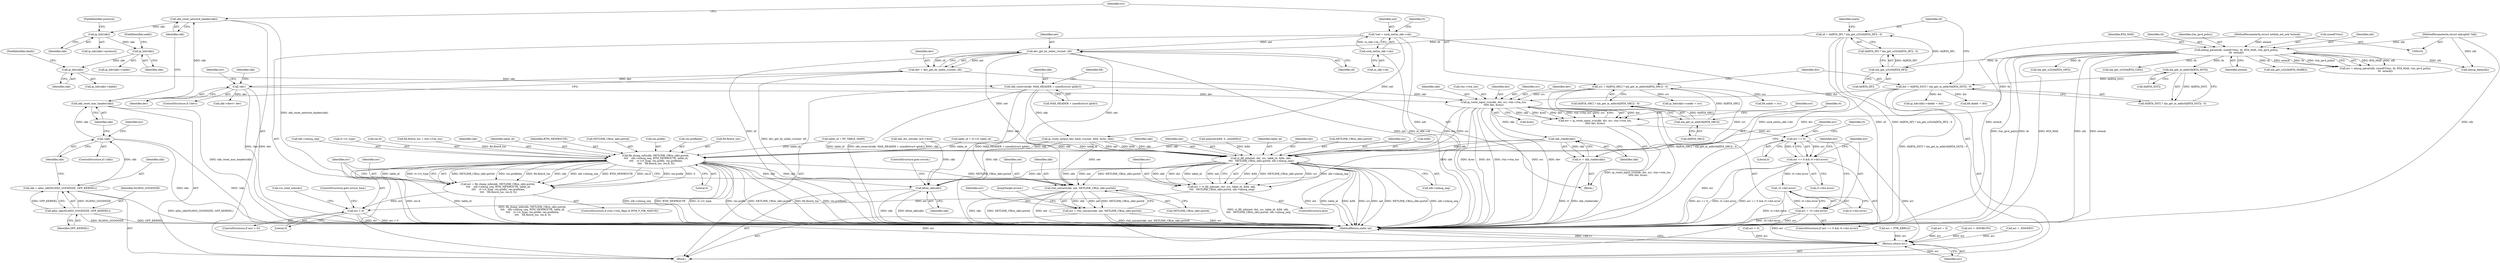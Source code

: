 digraph "0_linux_bc3aae2bbac46dd894c89db5d5e98f7f0ef9e205@pointer" {
"1000347" [label="(Call,ip_route_input_rcu(skb, dst, src, rtm->rtm_tos,\n\t\t\t\t\t dev, &res))"];
"1000258" [label="(Call,skb_reserve(skb, MAX_HEADER + sizeof(struct iphdr)))"];
"1000254" [label="(Call,ip_hdr(skb))"];
"1000248" [label="(Call,ip_hdr(skb))"];
"1000242" [label="(Call,ip_hdr(skb))"];
"1000175" [label="(Call,skb_reset_network_header(skb))"];
"1000173" [label="(Call,skb_reset_mac_header(skb))"];
"1000165" [label="(Call,!skb)"];
"1000159" [label="(Call,skb = alloc_skb(NLMSG_GOODSIZE, GFP_KERNEL))"];
"1000161" [label="(Call,alloc_skb(NLMSG_GOODSIZE, GFP_KERNEL))"];
"1000188" [label="(Call,dst = tb[RTA_DST] ? nla_get_in_addr(tb[RTA_DST]) : 0)"];
"1000194" [label="(Call,nla_get_in_addr(tb[RTA_DST]))"];
"1000141" [label="(Call,nlmsg_parse(nlh, sizeof(*rtm), tb, RTA_MAX, rtm_ipv4_policy,\n\t\t\t  extack))"];
"1000104" [label="(MethodParameterIn,struct nlmsghdr *nlh)"];
"1000105" [label="(MethodParameterIn,struct netlink_ext_ack *extack)"];
"1000177" [label="(Call,src = tb[RTA_SRC] ? nla_get_in_addr(tb[RTA_SRC]) : 0)"];
"1000183" [label="(Call,nla_get_in_addr(tb[RTA_SRC]))"];
"1000321" [label="(Call,!dev)"];
"1000315" [label="(Call,dev = dev_get_by_index_rcu(net, iif))"];
"1000317" [label="(Call,dev_get_by_index_rcu(net, iif))"];
"1000108" [label="(Call,*net = sock_net(in_skb->sk))"];
"1000110" [label="(Call,sock_net(in_skb->sk))"];
"1000199" [label="(Call,iif = tb[RTA_IIF] ? nla_get_u32(tb[RTA_IIF]) : 0)"];
"1000205" [label="(Call,nla_get_u32(tb[RTA_IIF]))"];
"1000345" [label="(Call,err = ip_route_input_rcu(skb, dst, src, rtm->rtm_tos,\n\t\t\t\t\t dev, &res))"];
"1000363" [label="(Call,err == 0)"];
"1000362" [label="(Call,err == 0 && rt->dst.error)"];
"1000373" [label="(Call,-rt->dst.error)"];
"1000371" [label="(Call,err = -rt->dst.error)"];
"1000501" [label="(Return,return err;)"];
"1000359" [label="(Call,skb_rtable(skb))"];
"1000357" [label="(Call,rt = skb_rtable(skb))"];
"1000440" [label="(Call,fib_dump_info(skb, NETLINK_CB(in_skb).portid,\n \t\t\t\t    nlh->nlmsg_seq, RTM_NEWROUTE, table_id,\n \t\t\t\t    rt->rt_type, res.prefix, res.prefixlen,\n \t\t\t\t    fl4.flowi4_tos, res.fi, 0))"];
"1000438" [label="(Call,err = fib_dump_info(skb, NETLINK_CB(in_skb).portid,\n \t\t\t\t    nlh->nlmsg_seq, RTM_NEWROUTE, table_id,\n \t\t\t\t    rt->rt_type, res.prefix, res.prefixlen,\n \t\t\t\t    fl4.flowi4_tos, res.fi, 0))"];
"1000486" [label="(Call,err < 0)"];
"1000493" [label="(Call,rtnl_unicast(skb, net, NETLINK_CB(in_skb).portid))"];
"1000491" [label="(Call,err = rtnl_unicast(skb, net, NETLINK_CB(in_skb).portid))"];
"1000505" [label="(Call,kfree_skb(skb))"];
"1000470" [label="(Call,rt_fill_info(net, dst, src, table_id, &fl4, skb,\n \t\t\t\t   NETLINK_CB(in_skb).portid, nlh->nlmsg_seq))"];
"1000468" [label="(Call,err = rt_fill_info(net, dst, src, table_id, &fl4, skb,\n \t\t\t\t   NETLINK_CB(in_skb).portid, nlh->nlmsg_seq))"];
"1000408" [label="(Identifier,err)"];
"1000200" [label="(Identifier,iif)"];
"1000242" [label="(Call,ip_hdr(skb))"];
"1000322" [label="(Identifier,dev)"];
"1000177" [label="(Call,src = tb[RTA_SRC] ? nla_get_in_addr(tb[RTA_SRC]) : 0)"];
"1000450" [label="(Identifier,table_id)"];
"1000362" [label="(Call,err == 0 && rt->dst.error)"];
"1000241" [label="(Call,ip_hdr(skb)->protocol)"];
"1000161" [label="(Call,alloc_skb(NLMSG_GOODSIZE, GFP_KERNEL))"];
"1000383" [label="(Call,ip_route_output_key_hash_rcu(net, &fl4, &res, skb))"];
"1000319" [label="(Identifier,iif)"];
"1000469" [label="(Identifier,err)"];
"1000331" [label="(Identifier,skb)"];
"1000243" [label="(Identifier,skb)"];
"1000507" [label="(ControlStructure,goto errout;)"];
"1000449" [label="(Identifier,RTM_NEWROUTE)"];
"1000439" [label="(Identifier,err)"];
"1000270" [label="(Call,fl4.daddr = dst)"];
"1000253" [label="(Call,ip_hdr(skb)->daddr)"];
"1000147" [label="(Identifier,RTA_MAX)"];
"1000318" [label="(Identifier,net)"];
"1000488" [label="(Literal,0)"];
"1000168" [label="(Call,err = -ENOBUFS)"];
"1000108" [label="(Call,*net = sock_net(in_skb->sk))"];
"1000247" [label="(Call,ip_hdr(skb)->saddr)"];
"1000360" [label="(Identifier,skb)"];
"1000157" [label="(Call,nlmsg_data(nlh))"];
"1000361" [label="(ControlStructure,if (err == 0 && rt->dst.error))"];
"1000451" [label="(Call,rt->rt_type)"];
"1000325" [label="(Identifier,err)"];
"1000473" [label="(Identifier,src)"];
"1000324" [label="(Call,err = -ENODEV)"];
"1000496" [label="(Call,NETLINK_CB(in_skb).portid)"];
"1000173" [label="(Call,skb_reset_mac_header(skb))"];
"1000493" [label="(Call,rtnl_unicast(skb, net, NETLINK_CB(in_skb).portid))"];
"1000475" [label="(Call,&fl4)"];
"1000442" [label="(Call,NETLINK_CB(in_skb).portid)"];
"1000195" [label="(Call,tb[RTA_DST])"];
"1000216" [label="(Call,nla_get_u32(tb[RTA_MARK]))"];
"1000365" [label="(Literal,0)"];
"1000477" [label="(Identifier,skb)"];
"1000109" [label="(Identifier,net)"];
"1000506" [label="(Identifier,skb)"];
"1000368" [label="(Identifier,rt)"];
"1000104" [label="(MethodParameterIn,struct nlmsghdr *nlh)"];
"1000494" [label="(Identifier,skb)"];
"1000438" [label="(Call,err = fib_dump_info(skb, NETLINK_CB(in_skb).portid,\n \t\t\t\t    nlh->nlmsg_seq, RTM_NEWROUTE, table_id,\n \t\t\t\t    rt->rt_type, res.prefix, res.prefixlen,\n \t\t\t\t    fl4.flowi4_tos, res.fi, 0))"];
"1000119" [label="(Identifier,rt)"];
"1000164" [label="(ControlStructure,if (!skb))"];
"1000246" [label="(Call,ip_hdr(skb)->saddr = src)"];
"1000255" [label="(Identifier,skb)"];
"1000249" [label="(Identifier,skb)"];
"1000201" [label="(Call,tb[RTA_IIF] ? nla_get_u32(tb[RTA_IIF]) : 0)"];
"1000492" [label="(Identifier,err)"];
"1000467" [label="(ControlStructure,else)"];
"1000489" [label="(ControlStructure,goto errout_free;)"];
"1000110" [label="(Call,sock_net(in_skb->sk))"];
"1000501" [label="(Return,return err;)"];
"1000350" [label="(Identifier,src)"];
"1000244" [label="(FieldIdentifier,protocol)"];
"1000373" [label="(Call,-rt->dst.error)"];
"1000490" [label="(Call,rcu_read_unlock())"];
"1000146" [label="(Identifier,tb)"];
"1000106" [label="(Block,)"];
"1000139" [label="(Call,err = nlmsg_parse(nlh, sizeof(*rtm), tb, RTA_MAX, rtm_ipv4_policy,\n\t\t\t  extack))"];
"1000346" [label="(Identifier,err)"];
"1000432" [label="(ControlStructure,if (rtm->rtm_flags & RTM_F_FIB_MATCH))"];
"1000190" [label="(Call,tb[RTA_DST] ? nla_get_in_addr(tb[RTA_DST]) : 0)"];
"1000295" [label="(Call,nla_get_u32(tb[RTA_OIF]))"];
"1000320" [label="(ControlStructure,if (!dev))"];
"1000149" [label="(Identifier,extack)"];
"1000470" [label="(Call,rt_fill_info(net, dst, src, table_id, &fl4, skb,\n \t\t\t\t   NETLINK_CB(in_skb).portid, nlh->nlmsg_seq))"];
"1000487" [label="(Identifier,err)"];
"1000345" [label="(Call,err = ip_route_input_rcu(skb, dst, src, rtm->rtm_tos,\n\t\t\t\t\t dev, &res))"];
"1000184" [label="(Call,tb[RTA_SRC])"];
"1000335" [label="(Call,skb->dev\t= dev)"];
"1000468" [label="(Call,err = rt_fill_info(net, dst, src, table_id, &fl4, skb,\n \t\t\t\t   NETLINK_CB(in_skb).portid, nlh->nlmsg_seq))"];
"1000471" [label="(Identifier,net)"];
"1000206" [label="(Call,tb[RTA_IIF])"];
"1000358" [label="(Identifier,rt)"];
"1000372" [label="(Identifier,err)"];
"1000183" [label="(Call,nla_get_in_addr(tb[RTA_SRC]))"];
"1000266" [label="(Identifier,fl4)"];
"1000211" [label="(Identifier,mark)"];
"1000264" [label="(Call,memset(&fl4, 0, sizeof(fl4)))"];
"1000105" [label="(MethodParameterIn,struct netlink_ext_ack *extack)"];
"1000259" [label="(Identifier,skb)"];
"1000159" [label="(Call,skb = alloc_skb(NLMSG_GOODSIZE, GFP_KERNEL))"];
"1000486" [label="(Call,err < 0)"];
"1000427" [label="(Call,table_id = rt->rt_table_id)"];
"1000354" [label="(Identifier,dev)"];
"1000169" [label="(Identifier,err)"];
"1000258" [label="(Call,skb_reserve(skb, MAX_HEADER + sizeof(struct iphdr)))"];
"1000485" [label="(ControlStructure,if (err < 0))"];
"1000178" [label="(Identifier,src)"];
"1000166" [label="(Identifier,skb)"];
"1000148" [label="(Identifier,rtm_ipv4_policy)"];
"1000502" [label="(Identifier,err)"];
"1000111" [label="(Call,in_skb->sk)"];
"1000151" [label="(Call,err < 0)"];
"1000401" [label="(Call,skb_dst_set(skb, &rt->dst))"];
"1000482" [label="(Call,nlh->nlmsg_seq)"];
"1000454" [label="(Call,res.prefix)"];
"1000457" [label="(Call,res.prefixlen)"];
"1000260" [label="(Call,MAX_HEADER + sizeof(struct iphdr))"];
"1000250" [label="(FieldIdentifier,saddr)"];
"1000160" [label="(Identifier,skb)"];
"1000460" [label="(Call,fl4.flowi4_tos)"];
"1000474" [label="(Identifier,table_id)"];
"1000199" [label="(Call,iif = tb[RTA_IIF] ? nla_get_u32(tb[RTA_IIF]) : 0)"];
"1000348" [label="(Identifier,skb)"];
"1000364" [label="(Identifier,err)"];
"1000351" [label="(Call,rtm->rtm_tos)"];
"1000357" [label="(Call,rt = skb_rtable(skb))"];
"1000252" [label="(Call,ip_hdr(skb)->daddr = dst)"];
"1000396" [label="(Call,err = PTR_ERR(rt))"];
"1000347" [label="(Call,ip_route_input_rcu(skb, dst, src, rtm->rtm_tos,\n\t\t\t\t\t dev, &res))"];
"1000374" [label="(Call,rt->dst.error)"];
"1000141" [label="(Call,nlmsg_parse(nlh, sizeof(*rtm), tb, RTA_MAX, rtm_ipv4_policy,\n\t\t\t  extack))"];
"1000446" [label="(Call,nlh->nlmsg_seq)"];
"1000472" [label="(Identifier,dst)"];
"1000371" [label="(Call,err = -rt->dst.error)"];
"1000165" [label="(Call,!skb)"];
"1000162" [label="(Identifier,NLMSG_GOODSIZE)"];
"1000317" [label="(Call,dev_get_by_index_rcu(net, iif))"];
"1000205" [label="(Call,nla_get_u32(tb[RTA_IIF]))"];
"1000359" [label="(Call,skb_rtable(skb))"];
"1000194" [label="(Call,nla_get_in_addr(tb[RTA_DST]))"];
"1000135" [label="(Call,table_id = RT_TABLE_MAIN)"];
"1000176" [label="(Identifier,skb)"];
"1000463" [label="(Call,res.fi)"];
"1000143" [label="(Call,sizeof(*rtm))"];
"1000229" [label="(Call,nla_get_u32(tb[RTA_UID]))"];
"1000179" [label="(Call,tb[RTA_SRC] ? nla_get_in_addr(tb[RTA_SRC]) : 0)"];
"1000256" [label="(FieldIdentifier,daddr)"];
"1000163" [label="(Identifier,GFP_KERNEL)"];
"1000466" [label="(Literal,0)"];
"1000280" [label="(Call,fl4.flowi4_tos = rtm->rtm_tos)"];
"1000500" [label="(JumpTarget,errout:)"];
"1000189" [label="(Identifier,dst)"];
"1000254" [label="(Call,ip_hdr(skb))"];
"1000508" [label="(MethodReturn,static int)"];
"1000174" [label="(Identifier,skb)"];
"1000441" [label="(Identifier,skb)"];
"1000313" [label="(Block,)"];
"1000495" [label="(Identifier,net)"];
"1000355" [label="(Call,&res)"];
"1000188" [label="(Call,dst = tb[RTA_DST] ? nla_get_in_addr(tb[RTA_DST]) : 0)"];
"1000175" [label="(Call,skb_reset_network_header(skb))"];
"1000315" [label="(Call,dev = dev_get_by_index_rcu(net, iif))"];
"1000478" [label="(Call,NETLINK_CB(in_skb).portid)"];
"1000390" [label="(Call,err = 0)"];
"1000349" [label="(Identifier,dst)"];
"1000142" [label="(Identifier,nlh)"];
"1000316" [label="(Identifier,dev)"];
"1000248" [label="(Call,ip_hdr(skb))"];
"1000491" [label="(Call,err = rtnl_unicast(skb, net, NETLINK_CB(in_skb).portid))"];
"1000363" [label="(Call,err == 0)"];
"1000440" [label="(Call,fib_dump_info(skb, NETLINK_CB(in_skb).portid,\n \t\t\t\t    nlh->nlmsg_seq, RTM_NEWROUTE, table_id,\n \t\t\t\t    rt->rt_type, res.prefix, res.prefixlen,\n \t\t\t\t    fl4.flowi4_tos, res.fi, 0))"];
"1000275" [label="(Call,fl4.saddr = src)"];
"1000505" [label="(Call,kfree_skb(skb))"];
"1000321" [label="(Call,!dev)"];
"1000366" [label="(Call,rt->dst.error)"];
"1000347" -> "1000345"  [label="AST: "];
"1000347" -> "1000355"  [label="CFG: "];
"1000348" -> "1000347"  [label="AST: "];
"1000349" -> "1000347"  [label="AST: "];
"1000350" -> "1000347"  [label="AST: "];
"1000351" -> "1000347"  [label="AST: "];
"1000354" -> "1000347"  [label="AST: "];
"1000355" -> "1000347"  [label="AST: "];
"1000345" -> "1000347"  [label="CFG: "];
"1000347" -> "1000508"  [label="DDG: dst"];
"1000347" -> "1000508"  [label="DDG: rtm->rtm_tos"];
"1000347" -> "1000508"  [label="DDG: src"];
"1000347" -> "1000508"  [label="DDG: dev"];
"1000347" -> "1000508"  [label="DDG: &res"];
"1000347" -> "1000345"  [label="DDG: dst"];
"1000347" -> "1000345"  [label="DDG: skb"];
"1000347" -> "1000345"  [label="DDG: &res"];
"1000347" -> "1000345"  [label="DDG: dev"];
"1000347" -> "1000345"  [label="DDG: rtm->rtm_tos"];
"1000347" -> "1000345"  [label="DDG: src"];
"1000258" -> "1000347"  [label="DDG: skb"];
"1000188" -> "1000347"  [label="DDG: dst"];
"1000177" -> "1000347"  [label="DDG: src"];
"1000321" -> "1000347"  [label="DDG: dev"];
"1000347" -> "1000359"  [label="DDG: skb"];
"1000347" -> "1000470"  [label="DDG: dst"];
"1000347" -> "1000470"  [label="DDG: src"];
"1000258" -> "1000106"  [label="AST: "];
"1000258" -> "1000260"  [label="CFG: "];
"1000259" -> "1000258"  [label="AST: "];
"1000260" -> "1000258"  [label="AST: "];
"1000266" -> "1000258"  [label="CFG: "];
"1000258" -> "1000508"  [label="DDG: MAX_HEADER + sizeof(struct iphdr)"];
"1000258" -> "1000508"  [label="DDG: skb_reserve(skb, MAX_HEADER + sizeof(struct iphdr))"];
"1000254" -> "1000258"  [label="DDG: skb"];
"1000258" -> "1000383"  [label="DDG: skb"];
"1000258" -> "1000505"  [label="DDG: skb"];
"1000254" -> "1000253"  [label="AST: "];
"1000254" -> "1000255"  [label="CFG: "];
"1000255" -> "1000254"  [label="AST: "];
"1000256" -> "1000254"  [label="CFG: "];
"1000248" -> "1000254"  [label="DDG: skb"];
"1000248" -> "1000247"  [label="AST: "];
"1000248" -> "1000249"  [label="CFG: "];
"1000249" -> "1000248"  [label="AST: "];
"1000250" -> "1000248"  [label="CFG: "];
"1000242" -> "1000248"  [label="DDG: skb"];
"1000242" -> "1000241"  [label="AST: "];
"1000242" -> "1000243"  [label="CFG: "];
"1000243" -> "1000242"  [label="AST: "];
"1000244" -> "1000242"  [label="CFG: "];
"1000175" -> "1000242"  [label="DDG: skb"];
"1000175" -> "1000106"  [label="AST: "];
"1000175" -> "1000176"  [label="CFG: "];
"1000176" -> "1000175"  [label="AST: "];
"1000178" -> "1000175"  [label="CFG: "];
"1000175" -> "1000508"  [label="DDG: skb_reset_network_header(skb)"];
"1000173" -> "1000175"  [label="DDG: skb"];
"1000173" -> "1000106"  [label="AST: "];
"1000173" -> "1000174"  [label="CFG: "];
"1000174" -> "1000173"  [label="AST: "];
"1000176" -> "1000173"  [label="CFG: "];
"1000173" -> "1000508"  [label="DDG: skb_reset_mac_header(skb)"];
"1000165" -> "1000173"  [label="DDG: skb"];
"1000165" -> "1000164"  [label="AST: "];
"1000165" -> "1000166"  [label="CFG: "];
"1000166" -> "1000165"  [label="AST: "];
"1000169" -> "1000165"  [label="CFG: "];
"1000174" -> "1000165"  [label="CFG: "];
"1000165" -> "1000508"  [label="DDG: skb"];
"1000165" -> "1000508"  [label="DDG: !skb"];
"1000159" -> "1000165"  [label="DDG: skb"];
"1000159" -> "1000106"  [label="AST: "];
"1000159" -> "1000161"  [label="CFG: "];
"1000160" -> "1000159"  [label="AST: "];
"1000161" -> "1000159"  [label="AST: "];
"1000166" -> "1000159"  [label="CFG: "];
"1000159" -> "1000508"  [label="DDG: alloc_skb(NLMSG_GOODSIZE, GFP_KERNEL)"];
"1000161" -> "1000159"  [label="DDG: NLMSG_GOODSIZE"];
"1000161" -> "1000159"  [label="DDG: GFP_KERNEL"];
"1000161" -> "1000163"  [label="CFG: "];
"1000162" -> "1000161"  [label="AST: "];
"1000163" -> "1000161"  [label="AST: "];
"1000161" -> "1000508"  [label="DDG: GFP_KERNEL"];
"1000161" -> "1000508"  [label="DDG: NLMSG_GOODSIZE"];
"1000188" -> "1000106"  [label="AST: "];
"1000188" -> "1000190"  [label="CFG: "];
"1000189" -> "1000188"  [label="AST: "];
"1000190" -> "1000188"  [label="AST: "];
"1000200" -> "1000188"  [label="CFG: "];
"1000188" -> "1000508"  [label="DDG: tb[RTA_DST] ? nla_get_in_addr(tb[RTA_DST]) : 0"];
"1000194" -> "1000188"  [label="DDG: tb[RTA_DST]"];
"1000188" -> "1000252"  [label="DDG: dst"];
"1000188" -> "1000270"  [label="DDG: dst"];
"1000188" -> "1000470"  [label="DDG: dst"];
"1000194" -> "1000190"  [label="AST: "];
"1000194" -> "1000195"  [label="CFG: "];
"1000195" -> "1000194"  [label="AST: "];
"1000190" -> "1000194"  [label="CFG: "];
"1000194" -> "1000190"  [label="DDG: tb[RTA_DST]"];
"1000141" -> "1000194"  [label="DDG: tb"];
"1000141" -> "1000139"  [label="AST: "];
"1000141" -> "1000149"  [label="CFG: "];
"1000142" -> "1000141"  [label="AST: "];
"1000143" -> "1000141"  [label="AST: "];
"1000146" -> "1000141"  [label="AST: "];
"1000147" -> "1000141"  [label="AST: "];
"1000148" -> "1000141"  [label="AST: "];
"1000149" -> "1000141"  [label="AST: "];
"1000139" -> "1000141"  [label="CFG: "];
"1000141" -> "1000508"  [label="DDG: nlh"];
"1000141" -> "1000508"  [label="DDG: extack"];
"1000141" -> "1000508"  [label="DDG: rtm_ipv4_policy"];
"1000141" -> "1000508"  [label="DDG: tb"];
"1000141" -> "1000508"  [label="DDG: RTA_MAX"];
"1000141" -> "1000139"  [label="DDG: RTA_MAX"];
"1000141" -> "1000139"  [label="DDG: nlh"];
"1000141" -> "1000139"  [label="DDG: extack"];
"1000141" -> "1000139"  [label="DDG: tb"];
"1000141" -> "1000139"  [label="DDG: rtm_ipv4_policy"];
"1000104" -> "1000141"  [label="DDG: nlh"];
"1000105" -> "1000141"  [label="DDG: extack"];
"1000141" -> "1000157"  [label="DDG: nlh"];
"1000141" -> "1000183"  [label="DDG: tb"];
"1000141" -> "1000205"  [label="DDG: tb"];
"1000141" -> "1000216"  [label="DDG: tb"];
"1000141" -> "1000229"  [label="DDG: tb"];
"1000141" -> "1000295"  [label="DDG: tb"];
"1000104" -> "1000102"  [label="AST: "];
"1000104" -> "1000508"  [label="DDG: nlh"];
"1000104" -> "1000157"  [label="DDG: nlh"];
"1000105" -> "1000102"  [label="AST: "];
"1000105" -> "1000508"  [label="DDG: extack"];
"1000177" -> "1000106"  [label="AST: "];
"1000177" -> "1000179"  [label="CFG: "];
"1000178" -> "1000177"  [label="AST: "];
"1000179" -> "1000177"  [label="AST: "];
"1000189" -> "1000177"  [label="CFG: "];
"1000177" -> "1000508"  [label="DDG: tb[RTA_SRC] ? nla_get_in_addr(tb[RTA_SRC]) : 0"];
"1000183" -> "1000177"  [label="DDG: tb[RTA_SRC]"];
"1000177" -> "1000246"  [label="DDG: src"];
"1000177" -> "1000275"  [label="DDG: src"];
"1000177" -> "1000470"  [label="DDG: src"];
"1000183" -> "1000179"  [label="AST: "];
"1000183" -> "1000184"  [label="CFG: "];
"1000184" -> "1000183"  [label="AST: "];
"1000179" -> "1000183"  [label="CFG: "];
"1000183" -> "1000179"  [label="DDG: tb[RTA_SRC]"];
"1000321" -> "1000320"  [label="AST: "];
"1000321" -> "1000322"  [label="CFG: "];
"1000322" -> "1000321"  [label="AST: "];
"1000325" -> "1000321"  [label="CFG: "];
"1000331" -> "1000321"  [label="CFG: "];
"1000321" -> "1000508"  [label="DDG: dev"];
"1000321" -> "1000508"  [label="DDG: !dev"];
"1000315" -> "1000321"  [label="DDG: dev"];
"1000321" -> "1000335"  [label="DDG: dev"];
"1000315" -> "1000313"  [label="AST: "];
"1000315" -> "1000317"  [label="CFG: "];
"1000316" -> "1000315"  [label="AST: "];
"1000317" -> "1000315"  [label="AST: "];
"1000322" -> "1000315"  [label="CFG: "];
"1000315" -> "1000508"  [label="DDG: dev_get_by_index_rcu(net, iif)"];
"1000317" -> "1000315"  [label="DDG: net"];
"1000317" -> "1000315"  [label="DDG: iif"];
"1000317" -> "1000319"  [label="CFG: "];
"1000318" -> "1000317"  [label="AST: "];
"1000319" -> "1000317"  [label="AST: "];
"1000317" -> "1000508"  [label="DDG: net"];
"1000317" -> "1000508"  [label="DDG: iif"];
"1000108" -> "1000317"  [label="DDG: net"];
"1000199" -> "1000317"  [label="DDG: iif"];
"1000317" -> "1000470"  [label="DDG: net"];
"1000317" -> "1000493"  [label="DDG: net"];
"1000108" -> "1000106"  [label="AST: "];
"1000108" -> "1000110"  [label="CFG: "];
"1000109" -> "1000108"  [label="AST: "];
"1000110" -> "1000108"  [label="AST: "];
"1000119" -> "1000108"  [label="CFG: "];
"1000108" -> "1000508"  [label="DDG: sock_net(in_skb->sk)"];
"1000108" -> "1000508"  [label="DDG: net"];
"1000110" -> "1000108"  [label="DDG: in_skb->sk"];
"1000108" -> "1000383"  [label="DDG: net"];
"1000110" -> "1000111"  [label="CFG: "];
"1000111" -> "1000110"  [label="AST: "];
"1000110" -> "1000508"  [label="DDG: in_skb->sk"];
"1000199" -> "1000106"  [label="AST: "];
"1000199" -> "1000201"  [label="CFG: "];
"1000200" -> "1000199"  [label="AST: "];
"1000201" -> "1000199"  [label="AST: "];
"1000211" -> "1000199"  [label="CFG: "];
"1000199" -> "1000508"  [label="DDG: tb[RTA_IIF] ? nla_get_u32(tb[RTA_IIF]) : 0"];
"1000199" -> "1000508"  [label="DDG: iif"];
"1000205" -> "1000199"  [label="DDG: tb[RTA_IIF]"];
"1000205" -> "1000201"  [label="AST: "];
"1000205" -> "1000206"  [label="CFG: "];
"1000206" -> "1000205"  [label="AST: "];
"1000201" -> "1000205"  [label="CFG: "];
"1000205" -> "1000201"  [label="DDG: tb[RTA_IIF]"];
"1000345" -> "1000313"  [label="AST: "];
"1000346" -> "1000345"  [label="AST: "];
"1000358" -> "1000345"  [label="CFG: "];
"1000345" -> "1000508"  [label="DDG: ip_route_input_rcu(skb, dst, src, rtm->rtm_tos,\n\t\t\t\t\t dev, &res)"];
"1000345" -> "1000363"  [label="DDG: err"];
"1000363" -> "1000362"  [label="AST: "];
"1000363" -> "1000365"  [label="CFG: "];
"1000364" -> "1000363"  [label="AST: "];
"1000365" -> "1000363"  [label="AST: "];
"1000368" -> "1000363"  [label="CFG: "];
"1000362" -> "1000363"  [label="CFG: "];
"1000363" -> "1000508"  [label="DDG: err"];
"1000363" -> "1000362"  [label="DDG: err"];
"1000363" -> "1000362"  [label="DDG: 0"];
"1000363" -> "1000501"  [label="DDG: err"];
"1000362" -> "1000361"  [label="AST: "];
"1000362" -> "1000366"  [label="CFG: "];
"1000366" -> "1000362"  [label="AST: "];
"1000372" -> "1000362"  [label="CFG: "];
"1000408" -> "1000362"  [label="CFG: "];
"1000362" -> "1000508"  [label="DDG: rt->dst.error"];
"1000362" -> "1000508"  [label="DDG: err == 0 && rt->dst.error"];
"1000362" -> "1000508"  [label="DDG: err == 0"];
"1000362" -> "1000373"  [label="DDG: rt->dst.error"];
"1000373" -> "1000371"  [label="AST: "];
"1000373" -> "1000374"  [label="CFG: "];
"1000374" -> "1000373"  [label="AST: "];
"1000371" -> "1000373"  [label="CFG: "];
"1000373" -> "1000508"  [label="DDG: rt->dst.error"];
"1000373" -> "1000371"  [label="DDG: rt->dst.error"];
"1000371" -> "1000361"  [label="AST: "];
"1000372" -> "1000371"  [label="AST: "];
"1000408" -> "1000371"  [label="CFG: "];
"1000371" -> "1000508"  [label="DDG: -rt->dst.error"];
"1000371" -> "1000508"  [label="DDG: err"];
"1000371" -> "1000501"  [label="DDG: err"];
"1000501" -> "1000106"  [label="AST: "];
"1000501" -> "1000502"  [label="CFG: "];
"1000502" -> "1000501"  [label="AST: "];
"1000508" -> "1000501"  [label="CFG: "];
"1000501" -> "1000508"  [label="DDG: <RET>"];
"1000502" -> "1000501"  [label="DDG: err"];
"1000396" -> "1000501"  [label="DDG: err"];
"1000168" -> "1000501"  [label="DDG: err"];
"1000151" -> "1000501"  [label="DDG: err"];
"1000324" -> "1000501"  [label="DDG: err"];
"1000486" -> "1000501"  [label="DDG: err"];
"1000390" -> "1000501"  [label="DDG: err"];
"1000491" -> "1000501"  [label="DDG: err"];
"1000359" -> "1000357"  [label="AST: "];
"1000359" -> "1000360"  [label="CFG: "];
"1000360" -> "1000359"  [label="AST: "];
"1000357" -> "1000359"  [label="CFG: "];
"1000359" -> "1000357"  [label="DDG: skb"];
"1000359" -> "1000440"  [label="DDG: skb"];
"1000359" -> "1000470"  [label="DDG: skb"];
"1000359" -> "1000505"  [label="DDG: skb"];
"1000357" -> "1000313"  [label="AST: "];
"1000358" -> "1000357"  [label="AST: "];
"1000364" -> "1000357"  [label="CFG: "];
"1000357" -> "1000508"  [label="DDG: rt"];
"1000357" -> "1000508"  [label="DDG: skb_rtable(skb)"];
"1000440" -> "1000438"  [label="AST: "];
"1000440" -> "1000466"  [label="CFG: "];
"1000441" -> "1000440"  [label="AST: "];
"1000442" -> "1000440"  [label="AST: "];
"1000446" -> "1000440"  [label="AST: "];
"1000449" -> "1000440"  [label="AST: "];
"1000450" -> "1000440"  [label="AST: "];
"1000451" -> "1000440"  [label="AST: "];
"1000454" -> "1000440"  [label="AST: "];
"1000457" -> "1000440"  [label="AST: "];
"1000460" -> "1000440"  [label="AST: "];
"1000463" -> "1000440"  [label="AST: "];
"1000466" -> "1000440"  [label="AST: "];
"1000438" -> "1000440"  [label="CFG: "];
"1000440" -> "1000508"  [label="DDG: NETLINK_CB(in_skb).portid"];
"1000440" -> "1000508"  [label="DDG: fl4.flowi4_tos"];
"1000440" -> "1000508"  [label="DDG: res.prefixlen"];
"1000440" -> "1000508"  [label="DDG: res.fi"];
"1000440" -> "1000508"  [label="DDG: table_id"];
"1000440" -> "1000508"  [label="DDG: nlh->nlmsg_seq"];
"1000440" -> "1000508"  [label="DDG: RTM_NEWROUTE"];
"1000440" -> "1000508"  [label="DDG: rt->rt_type"];
"1000440" -> "1000508"  [label="DDG: res.prefix"];
"1000440" -> "1000438"  [label="DDG: NETLINK_CB(in_skb).portid"];
"1000440" -> "1000438"  [label="DDG: res.prefixlen"];
"1000440" -> "1000438"  [label="DDG: fl4.flowi4_tos"];
"1000440" -> "1000438"  [label="DDG: skb"];
"1000440" -> "1000438"  [label="DDG: nlh->nlmsg_seq"];
"1000440" -> "1000438"  [label="DDG: RTM_NEWROUTE"];
"1000440" -> "1000438"  [label="DDG: res.fi"];
"1000440" -> "1000438"  [label="DDG: res.prefix"];
"1000440" -> "1000438"  [label="DDG: 0"];
"1000440" -> "1000438"  [label="DDG: table_id"];
"1000440" -> "1000438"  [label="DDG: rt->rt_type"];
"1000383" -> "1000440"  [label="DDG: skb"];
"1000401" -> "1000440"  [label="DDG: skb"];
"1000427" -> "1000440"  [label="DDG: table_id"];
"1000135" -> "1000440"  [label="DDG: table_id"];
"1000280" -> "1000440"  [label="DDG: fl4.flowi4_tos"];
"1000440" -> "1000493"  [label="DDG: skb"];
"1000440" -> "1000493"  [label="DDG: NETLINK_CB(in_skb).portid"];
"1000440" -> "1000505"  [label="DDG: skb"];
"1000438" -> "1000432"  [label="AST: "];
"1000439" -> "1000438"  [label="AST: "];
"1000487" -> "1000438"  [label="CFG: "];
"1000438" -> "1000508"  [label="DDG: fib_dump_info(skb, NETLINK_CB(in_skb).portid,\n \t\t\t\t    nlh->nlmsg_seq, RTM_NEWROUTE, table_id,\n \t\t\t\t    rt->rt_type, res.prefix, res.prefixlen,\n \t\t\t\t    fl4.flowi4_tos, res.fi, 0)"];
"1000438" -> "1000486"  [label="DDG: err"];
"1000486" -> "1000485"  [label="AST: "];
"1000486" -> "1000488"  [label="CFG: "];
"1000487" -> "1000486"  [label="AST: "];
"1000488" -> "1000486"  [label="AST: "];
"1000489" -> "1000486"  [label="CFG: "];
"1000490" -> "1000486"  [label="CFG: "];
"1000486" -> "1000508"  [label="DDG: err < 0"];
"1000486" -> "1000508"  [label="DDG: err"];
"1000468" -> "1000486"  [label="DDG: err"];
"1000493" -> "1000491"  [label="AST: "];
"1000493" -> "1000496"  [label="CFG: "];
"1000494" -> "1000493"  [label="AST: "];
"1000495" -> "1000493"  [label="AST: "];
"1000496" -> "1000493"  [label="AST: "];
"1000491" -> "1000493"  [label="CFG: "];
"1000493" -> "1000508"  [label="DDG: skb"];
"1000493" -> "1000508"  [label="DDG: NETLINK_CB(in_skb).portid"];
"1000493" -> "1000508"  [label="DDG: net"];
"1000493" -> "1000491"  [label="DDG: skb"];
"1000493" -> "1000491"  [label="DDG: net"];
"1000493" -> "1000491"  [label="DDG: NETLINK_CB(in_skb).portid"];
"1000470" -> "1000493"  [label="DDG: skb"];
"1000470" -> "1000493"  [label="DDG: net"];
"1000470" -> "1000493"  [label="DDG: NETLINK_CB(in_skb).portid"];
"1000383" -> "1000493"  [label="DDG: net"];
"1000491" -> "1000106"  [label="AST: "];
"1000492" -> "1000491"  [label="AST: "];
"1000500" -> "1000491"  [label="CFG: "];
"1000491" -> "1000508"  [label="DDG: rtnl_unicast(skb, net, NETLINK_CB(in_skb).portid)"];
"1000491" -> "1000508"  [label="DDG: err"];
"1000505" -> "1000106"  [label="AST: "];
"1000505" -> "1000506"  [label="CFG: "];
"1000506" -> "1000505"  [label="AST: "];
"1000507" -> "1000505"  [label="CFG: "];
"1000505" -> "1000508"  [label="DDG: skb"];
"1000505" -> "1000508"  [label="DDG: kfree_skb(skb)"];
"1000383" -> "1000505"  [label="DDG: skb"];
"1000401" -> "1000505"  [label="DDG: skb"];
"1000470" -> "1000505"  [label="DDG: skb"];
"1000470" -> "1000468"  [label="AST: "];
"1000470" -> "1000482"  [label="CFG: "];
"1000471" -> "1000470"  [label="AST: "];
"1000472" -> "1000470"  [label="AST: "];
"1000473" -> "1000470"  [label="AST: "];
"1000474" -> "1000470"  [label="AST: "];
"1000475" -> "1000470"  [label="AST: "];
"1000477" -> "1000470"  [label="AST: "];
"1000478" -> "1000470"  [label="AST: "];
"1000482" -> "1000470"  [label="AST: "];
"1000468" -> "1000470"  [label="CFG: "];
"1000470" -> "1000508"  [label="DDG: dst"];
"1000470" -> "1000508"  [label="DDG: table_id"];
"1000470" -> "1000508"  [label="DDG: &fl4"];
"1000470" -> "1000508"  [label="DDG: src"];
"1000470" -> "1000508"  [label="DDG: net"];
"1000470" -> "1000508"  [label="DDG: NETLINK_CB(in_skb).portid"];
"1000470" -> "1000508"  [label="DDG: nlh->nlmsg_seq"];
"1000470" -> "1000468"  [label="DDG: &fl4"];
"1000470" -> "1000468"  [label="DDG: NETLINK_CB(in_skb).portid"];
"1000470" -> "1000468"  [label="DDG: src"];
"1000470" -> "1000468"  [label="DDG: nlh->nlmsg_seq"];
"1000470" -> "1000468"  [label="DDG: skb"];
"1000470" -> "1000468"  [label="DDG: dst"];
"1000470" -> "1000468"  [label="DDG: table_id"];
"1000470" -> "1000468"  [label="DDG: net"];
"1000383" -> "1000470"  [label="DDG: net"];
"1000383" -> "1000470"  [label="DDG: &fl4"];
"1000383" -> "1000470"  [label="DDG: skb"];
"1000427" -> "1000470"  [label="DDG: table_id"];
"1000135" -> "1000470"  [label="DDG: table_id"];
"1000264" -> "1000470"  [label="DDG: &fl4"];
"1000401" -> "1000470"  [label="DDG: skb"];
"1000468" -> "1000467"  [label="AST: "];
"1000469" -> "1000468"  [label="AST: "];
"1000487" -> "1000468"  [label="CFG: "];
"1000468" -> "1000508"  [label="DDG: rt_fill_info(net, dst, src, table_id, &fl4, skb,\n \t\t\t\t   NETLINK_CB(in_skb).portid, nlh->nlmsg_seq)"];
}

